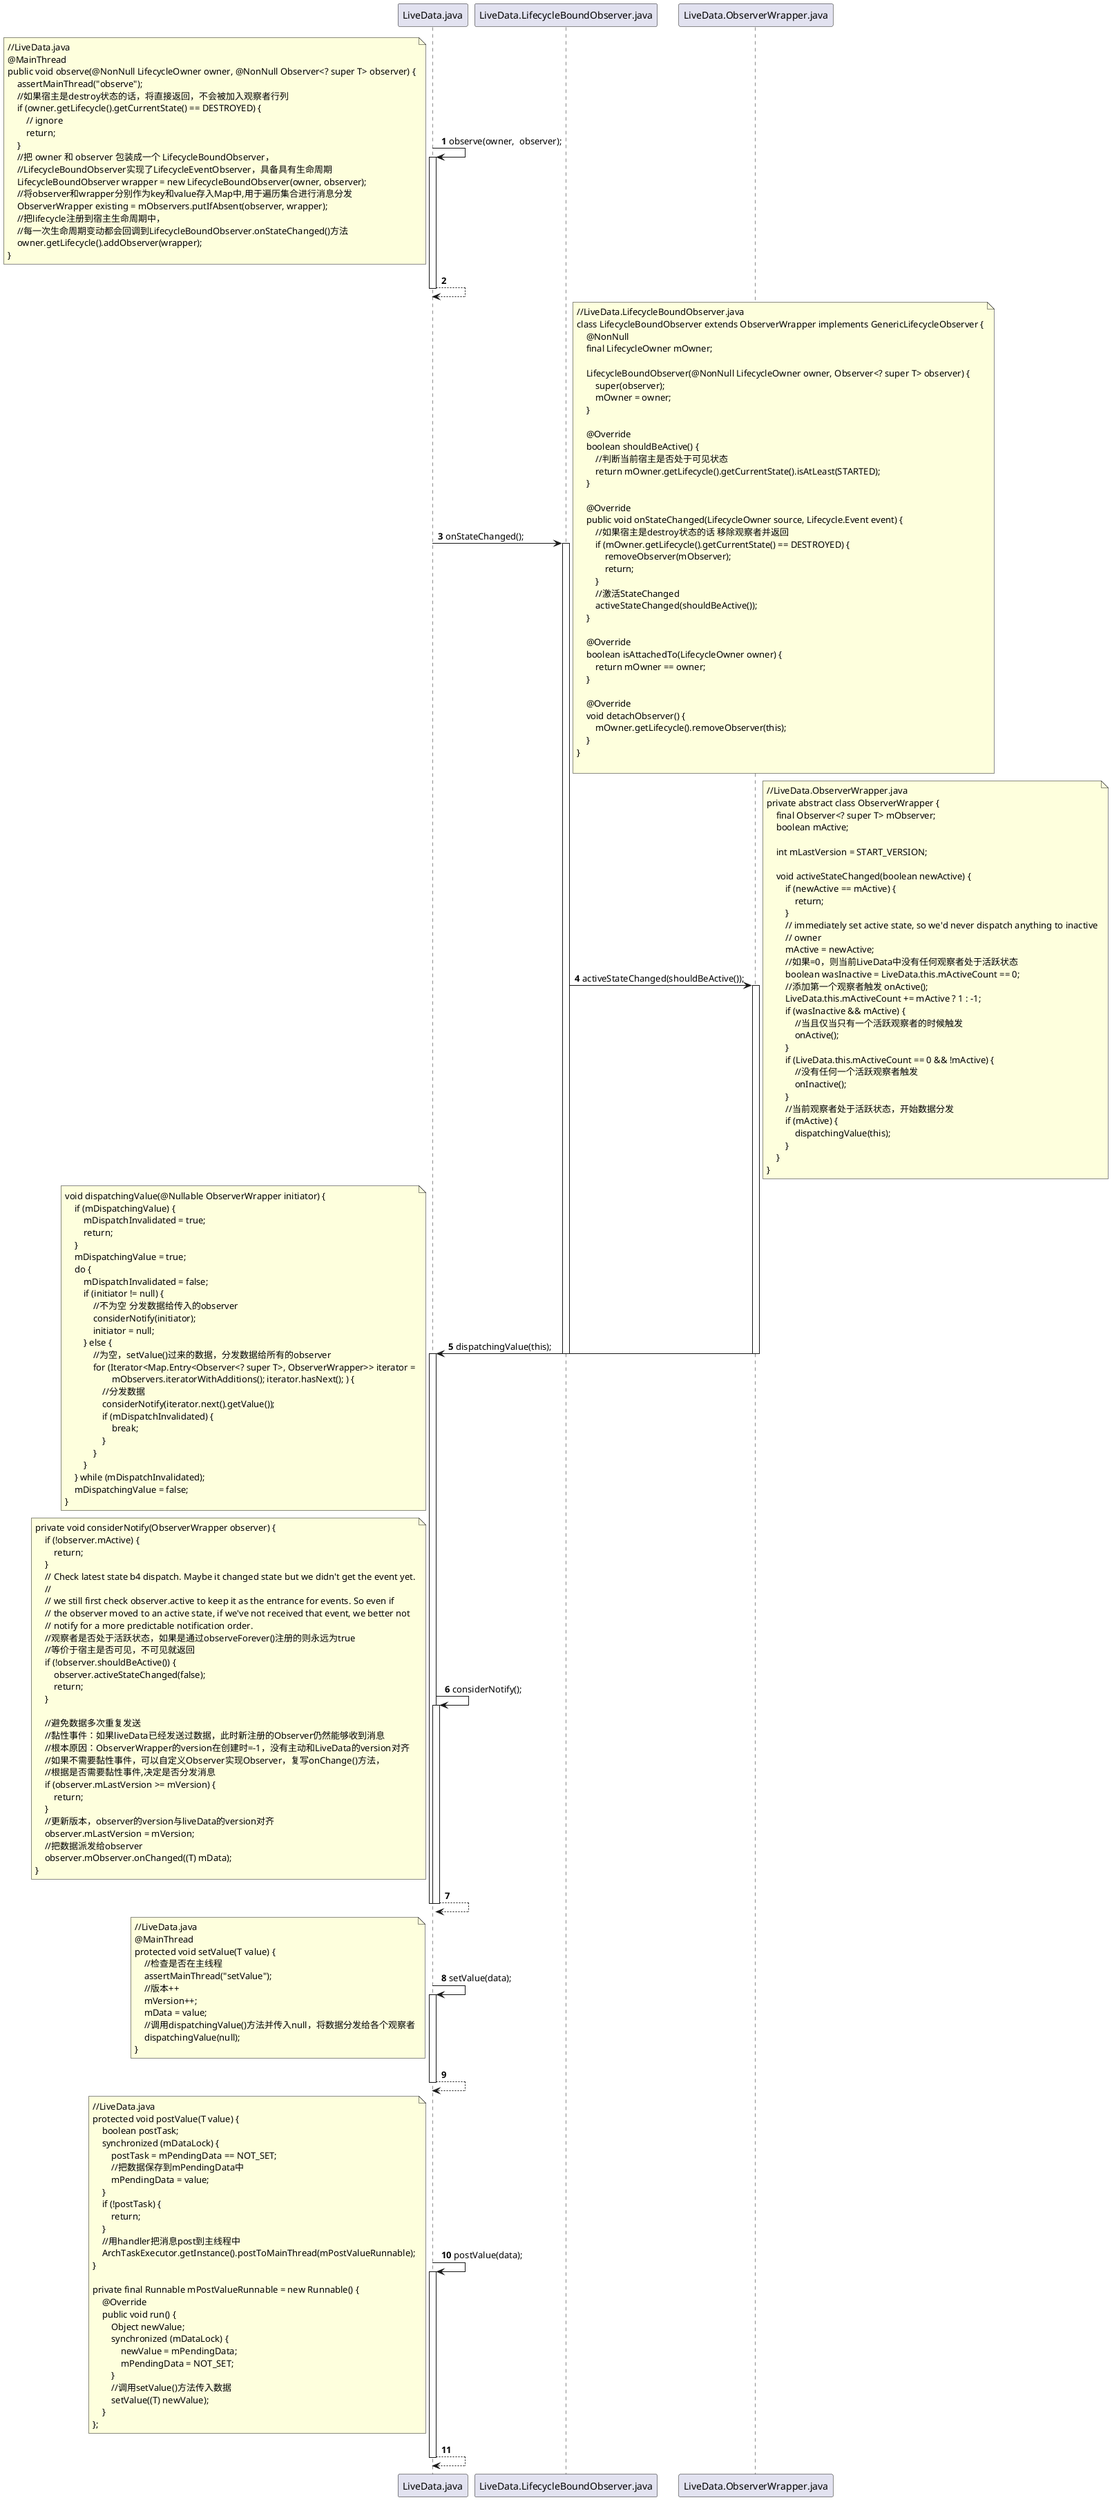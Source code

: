 @startuml
'https://plantuml.com/sequence-diagram

autonumber

LiveData.java -> LiveData.java: observe(owner,  observer);
activate LiveData.java
note left
//LiveData.java
@MainThread
public void observe(@NonNull LifecycleOwner owner, @NonNull Observer<? super T> observer) {
    assertMainThread("observe");
    //如果宿主是destroy状态的话，将直接返回，不会被加入观察者行列
    if (owner.getLifecycle().getCurrentState() == DESTROYED) {
        // ignore
        return;
    }
    //把 owner 和 observer 包装成一个 LifecycleBoundObserver，
    //LifecycleBoundObserver实现了LifecycleEventObserver，具备具有生命周期
    LifecycleBoundObserver wrapper = new LifecycleBoundObserver(owner, observer);
    //将observer和wrapper分别作为key和value存入Map中,用于遍历集合进行消息分发
    ObserverWrapper existing = mObservers.putIfAbsent(observer, wrapper);
    //把lifecycle注册到宿主生命周期中，
    //每一次生命周期变动都会回调到LifecycleBoundObserver.onStateChanged()方法
    owner.getLifecycle().addObserver(wrapper);
}
end note
LiveData.java --> LiveData.java:
deactivate LiveData.java



LiveData.java -> LiveData.LifecycleBoundObserver.java: onStateChanged();
activate LiveData.LifecycleBoundObserver.java
note right
//LiveData.LifecycleBoundObserver.java
class LifecycleBoundObserver extends ObserverWrapper implements GenericLifecycleObserver {
    @NonNull
    final LifecycleOwner mOwner;

    LifecycleBoundObserver(@NonNull LifecycleOwner owner, Observer<? super T> observer) {
        super(observer);
        mOwner = owner;
    }

    @Override
    boolean shouldBeActive() {
        //判断当前宿主是否处于可见状态
        return mOwner.getLifecycle().getCurrentState().isAtLeast(STARTED);
    }

    @Override
    public void onStateChanged(LifecycleOwner source, Lifecycle.Event event) {
        //如果宿主是destroy状态的话 移除观察者并返回
        if (mOwner.getLifecycle().getCurrentState() == DESTROYED) {
            removeObserver(mObserver);
            return;
        }
        //激活StateChanged
        activeStateChanged(shouldBeActive());
    }

    @Override
    boolean isAttachedTo(LifecycleOwner owner) {
        return mOwner == owner;
    }

    @Override
    void detachObserver() {
        mOwner.getLifecycle().removeObserver(this);
    }
}

end note

LiveData.LifecycleBoundObserver.java -> LiveData.ObserverWrapper.java:  activeStateChanged(shouldBeActive());
activate LiveData.ObserverWrapper.java
note right
//LiveData.ObserverWrapper.java
private abstract class ObserverWrapper {
    final Observer<? super T> mObserver;
    boolean mActive;

    int mLastVersion = START_VERSION;

    void activeStateChanged(boolean newActive) {
        if (newActive == mActive) {
            return;
        }
        // immediately set active state, so we'd never dispatch anything to inactive
        // owner
        mActive = newActive;
        //如果=0，则当前LiveData中没有任何观察者处于活跃状态
        boolean wasInactive = LiveData.this.mActiveCount == 0;
        //添加第一个观察者触发 onActive();
        LiveData.this.mActiveCount += mActive ? 1 : -1;
        if (wasInactive && mActive) {
            //当且仅当只有一个活跃观察者的时候触发
            onActive();
        }
        if (LiveData.this.mActiveCount == 0 && !mActive) {
            //没有任何一个活跃观察者触发
            onInactive();
        }
        //当前观察者处于活跃状态，开始数据分发
        if (mActive) {
            dispatchingValue(this);
        }
    }
}
end note


LiveData.ObserverWrapper.java -> LiveData.java:   dispatchingValue(this);
deactivate LiveData.ObserverWrapper.java
deactivate LiveData.LifecycleBoundObserver.java
activate LiveData.java
note left
void dispatchingValue(@Nullable ObserverWrapper initiator) {
    if (mDispatchingValue) {
        mDispatchInvalidated = true;
        return;
    }
    mDispatchingValue = true;
    do {
        mDispatchInvalidated = false;
        if (initiator != null) {
            //不为空 分发数据给传入的observer
            considerNotify(initiator);
            initiator = null;
        } else {
            //为空，setValue()过来的数据，分发数据给所有的observer
            for (Iterator<Map.Entry<Observer<? super T>, ObserverWrapper>> iterator =
                    mObservers.iteratorWithAdditions(); iterator.hasNext(); ) {
                //分发数据
                considerNotify(iterator.next().getValue());
                if (mDispatchInvalidated) {
                    break;
                }
            }
        }
    } while (mDispatchInvalidated);
    mDispatchingValue = false;
}
end note


LiveData.java -> LiveData.java:   considerNotify();
activate LiveData.java
note left
private void considerNotify(ObserverWrapper observer) {
    if (!observer.mActive) {
        return;
    }
    // Check latest state b4 dispatch. Maybe it changed state but we didn't get the event yet.
    //
    // we still first check observer.active to keep it as the entrance for events. So even if
    // the observer moved to an active state, if we've not received that event, we better not
    // notify for a more predictable notification order.
    //观察者是否处于活跃状态，如果是通过observeForever()注册的则永远为true
    //等价于宿主是否可见，不可见就返回
    if (!observer.shouldBeActive()) {
        observer.activeStateChanged(false);
        return;
    }

    //避免数据多次重复发送
    //黏性事件：如果liveData已经发送过数据，此时新注册的Observer仍然能够收到消息
    //根本原因：ObserverWrapper的version在创建时=-1，没有主动和LiveData的version对齐
    //如果不需要黏性事件，可以自定义Observer实现Observer，复写onChange()方法，
    //根据是否需要黏性事件,决定是否分发消息
    if (observer.mLastVersion >= mVersion) {
        return;
    }
    //更新版本，observer的version与liveData的version对齐
    observer.mLastVersion = mVersion;
    //把数据派发给observer
    observer.mObserver.onChanged((T) mData);
}
end note

LiveData.java --> LiveData.java:
deactivate LiveData.java
deactivate LiveData.java

LiveData.java -> LiveData.java: setValue(data);
activate LiveData.java
note left
//LiveData.java
@MainThread
protected void setValue(T value) {
    //检查是否在主线程
    assertMainThread("setValue");
    //版本++
    mVersion++;
    mData = value;
    //调用dispatchingValue()方法并传入null，将数据分发给各个观察者
    dispatchingValue(null);
}
end note

LiveData.java --> LiveData.java:
deactivate LiveData.java

LiveData.java -> LiveData.java: postValue(data);
activate LiveData.java
note left
//LiveData.java
protected void postValue(T value) {
    boolean postTask;
    synchronized (mDataLock) {
        postTask = mPendingData == NOT_SET;
        //把数据保存到mPendingData中
        mPendingData = value;
    }
    if (!postTask) {
        return;
    }
    //用handler把消息post到主线程中
    ArchTaskExecutor.getInstance().postToMainThread(mPostValueRunnable);
}

private final Runnable mPostValueRunnable = new Runnable() {
    @Override
    public void run() {
        Object newValue;
        synchronized (mDataLock) {
            newValue = mPendingData;
            mPendingData = NOT_SET;
        }
        //调用setValue()方法传入数据
        setValue((T) newValue);
    }
};
end note

LiveData.java --> LiveData.java:
deactivate LiveData.java
@enduml